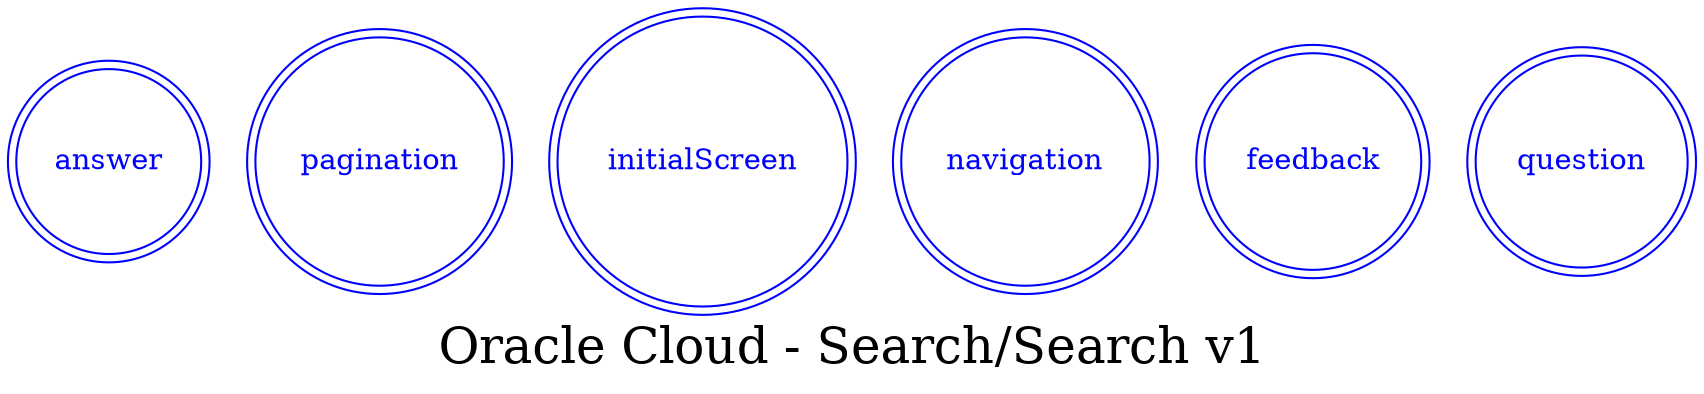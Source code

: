 digraph LexiconGraph {
graph[label="Oracle Cloud - Search/Search v1", fontsize=24]
splines=true
"answer" [color=blue, fontcolor=blue, shape=doublecircle]
"pagination" [color=blue, fontcolor=blue, shape=doublecircle]
"initialScreen" [color=blue, fontcolor=blue, shape=doublecircle]
"navigation" [color=blue, fontcolor=blue, shape=doublecircle]
"feedback" [color=blue, fontcolor=blue, shape=doublecircle]
"question" [color=blue, fontcolor=blue, shape=doublecircle]
}
